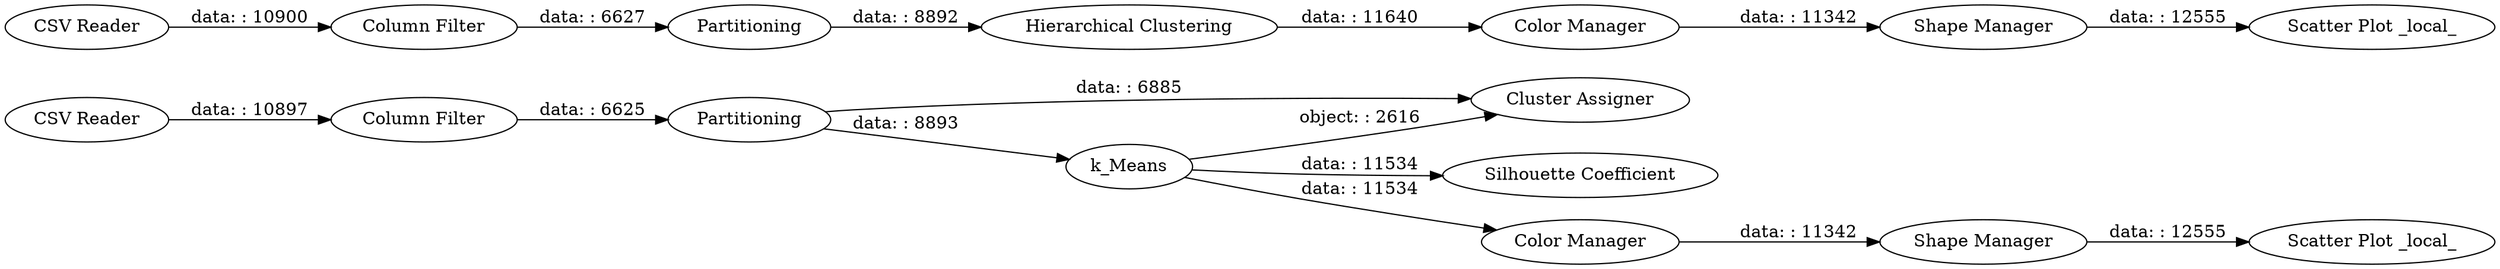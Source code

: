 digraph {
	"-9025305198257701869_8" [label="Cluster Assigner"]
	"-9025305198257701869_12" [label="Column Filter"]
	"-9025305198257701869_17" [label="Hierarchical Clustering"]
	"-9025305198257701869_15" [label="Column Filter"]
	"-9025305198257701869_20" [label="Scatter Plot _local_"]
	"-9025305198257701869_11" [label="Silhouette Coefficient"]
	"-9025305198257701869_4" [label=Partitioning]
	"-9025305198257701869_9" [label="Color Manager"]
	"-9025305198257701869_10" [label="Shape Manager"]
	"-9025305198257701869_18" [label="Color Manager"]
	"-9025305198257701869_1" [label="CSV Reader"]
	"-9025305198257701869_5" [label="Scatter Plot _local_"]
	"-9025305198257701869_16" [label=Partitioning]
	"-9025305198257701869_14" [label="CSV Reader"]
	"-9025305198257701869_7" [label=k_Means]
	"-9025305198257701869_19" [label="Shape Manager"]
	"-9025305198257701869_4" -> "-9025305198257701869_8" [label="data: : 6885"]
	"-9025305198257701869_7" -> "-9025305198257701869_8" [label="object: : 2616"]
	"-9025305198257701869_18" -> "-9025305198257701869_19" [label="data: : 11342"]
	"-9025305198257701869_7" -> "-9025305198257701869_9" [label="data: : 11534"]
	"-9025305198257701869_10" -> "-9025305198257701869_5" [label="data: : 12555"]
	"-9025305198257701869_16" -> "-9025305198257701869_17" [label="data: : 8892"]
	"-9025305198257701869_17" -> "-9025305198257701869_18" [label="data: : 11640"]
	"-9025305198257701869_1" -> "-9025305198257701869_12" [label="data: : 10897"]
	"-9025305198257701869_7" -> "-9025305198257701869_11" [label="data: : 11534"]
	"-9025305198257701869_4" -> "-9025305198257701869_7" [label="data: : 8893"]
	"-9025305198257701869_15" -> "-9025305198257701869_16" [label="data: : 6627"]
	"-9025305198257701869_14" -> "-9025305198257701869_15" [label="data: : 10900"]
	"-9025305198257701869_9" -> "-9025305198257701869_10" [label="data: : 11342"]
	"-9025305198257701869_19" -> "-9025305198257701869_20" [label="data: : 12555"]
	"-9025305198257701869_12" -> "-9025305198257701869_4" [label="data: : 6625"]
	rankdir=LR
}
